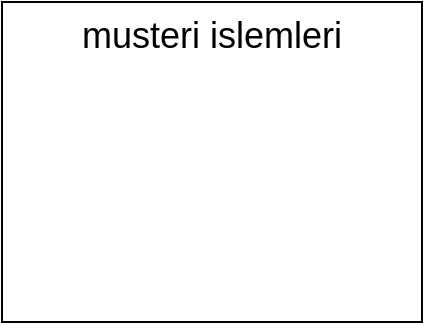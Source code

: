 <mxfile version="13.8.2" type="github">
  <diagram name="Page-1" id="efa7a0a1-bf9b-a30e-e6df-94a7791c09e9">
    <mxGraphModel dx="1021" dy="529" grid="1" gridSize="10" guides="1" tooltips="1" connect="1" arrows="1" fold="1" page="1" pageScale="1" pageWidth="826" pageHeight="1169" background="#ffffff" math="0" shadow="0">
      <root>
        <mxCell id="0" />
        <mxCell id="1" parent="0" />
        <mxCell id="iLxB63m1k9fxOcQflQZB-114" value="&lt;font style=&quot;font-size: 18px&quot;&gt;musteri islemleri&lt;br&gt;&lt;br&gt;&lt;/font&gt;" style="rounded=0;whiteSpace=wrap;html=1;align=center;verticalAlign=top;" vertex="1" parent="1">
          <mxGeometry x="50" y="20" width="210" height="160" as="geometry" />
        </mxCell>
      </root>
    </mxGraphModel>
  </diagram>
</mxfile>
